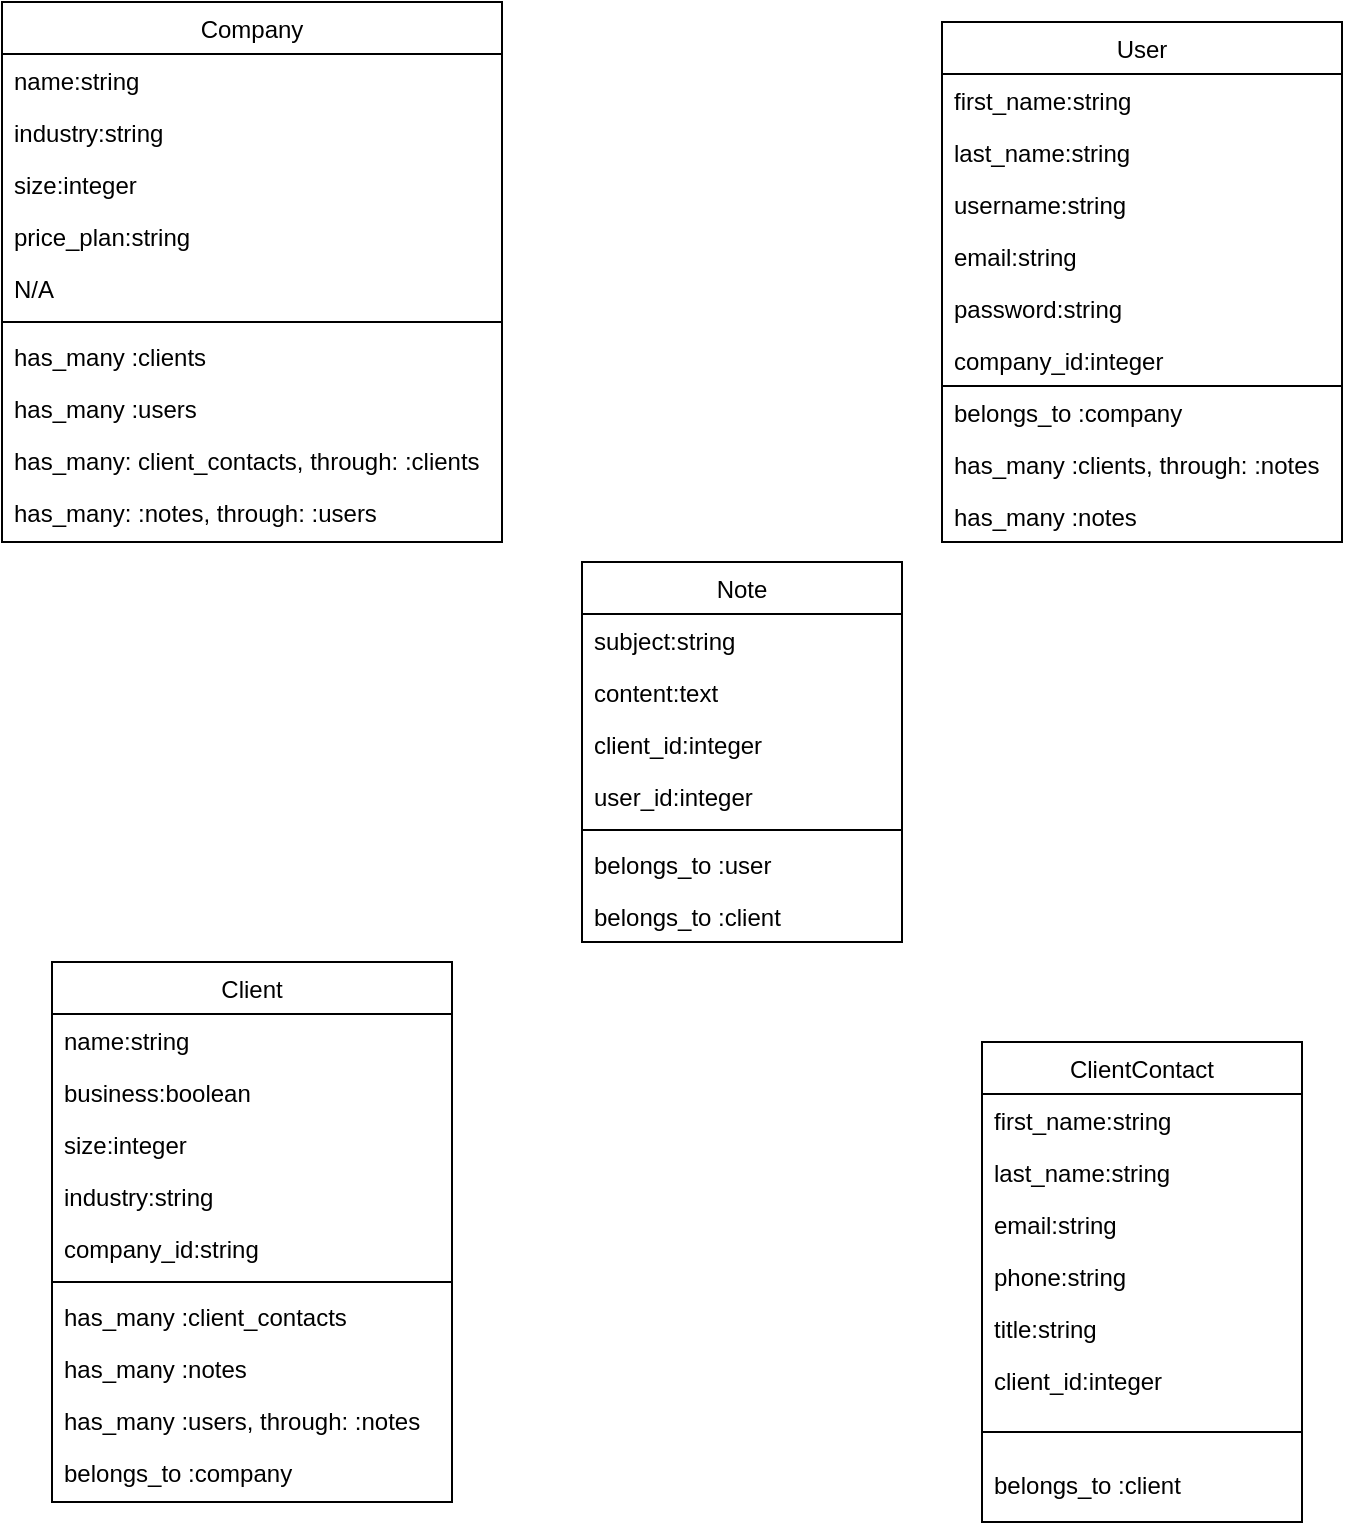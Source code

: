 <mxfile version="14.3.1" type="device"><diagram id="C5RBs43oDa-KdzZeNtuy" name="Page-1"><mxGraphModel dx="1123" dy="806" grid="1" gridSize="10" guides="1" tooltips="1" connect="1" arrows="1" fold="1" page="1" pageScale="1" pageWidth="827" pageHeight="1169" math="0" shadow="0"><root><mxCell id="WIyWlLk6GJQsqaUBKTNV-0"/><mxCell id="WIyWlLk6GJQsqaUBKTNV-1" parent="WIyWlLk6GJQsqaUBKTNV-0"/><mxCell id="zkfFHV4jXpPFQw0GAbJ--17" value="Company" style="swimlane;fontStyle=0;align=center;verticalAlign=top;childLayout=stackLayout;horizontal=1;startSize=26;horizontalStack=0;resizeParent=1;resizeLast=0;collapsible=1;marginBottom=0;rounded=0;shadow=0;strokeWidth=1;" parent="WIyWlLk6GJQsqaUBKTNV-1" vertex="1"><mxGeometry x="50" y="80" width="250" height="270" as="geometry"><mxRectangle x="550" y="140" width="160" height="26" as="alternateBounds"/></mxGeometry></mxCell><mxCell id="zkfFHV4jXpPFQw0GAbJ--18" value="name:string" style="text;align=left;verticalAlign=top;spacingLeft=4;spacingRight=4;overflow=hidden;rotatable=0;points=[[0,0.5],[1,0.5]];portConstraint=eastwest;" parent="zkfFHV4jXpPFQw0GAbJ--17" vertex="1"><mxGeometry y="26" width="250" height="26" as="geometry"/></mxCell><mxCell id="zkfFHV4jXpPFQw0GAbJ--19" value="industry:string" style="text;align=left;verticalAlign=top;spacingLeft=4;spacingRight=4;overflow=hidden;rotatable=0;points=[[0,0.5],[1,0.5]];portConstraint=eastwest;rounded=0;shadow=0;html=0;" parent="zkfFHV4jXpPFQw0GAbJ--17" vertex="1"><mxGeometry y="52" width="250" height="26" as="geometry"/></mxCell><mxCell id="zkfFHV4jXpPFQw0GAbJ--20" value="size:integer" style="text;align=left;verticalAlign=top;spacingLeft=4;spacingRight=4;overflow=hidden;rotatable=0;points=[[0,0.5],[1,0.5]];portConstraint=eastwest;rounded=0;shadow=0;html=0;" parent="zkfFHV4jXpPFQw0GAbJ--17" vertex="1"><mxGeometry y="78" width="250" height="26" as="geometry"/></mxCell><mxCell id="zkfFHV4jXpPFQw0GAbJ--21" value="price_plan:string" style="text;align=left;verticalAlign=top;spacingLeft=4;spacingRight=4;overflow=hidden;rotatable=0;points=[[0,0.5],[1,0.5]];portConstraint=eastwest;rounded=0;shadow=0;html=0;" parent="zkfFHV4jXpPFQw0GAbJ--17" vertex="1"><mxGeometry y="104" width="250" height="26" as="geometry"/></mxCell><mxCell id="zkfFHV4jXpPFQw0GAbJ--22" value="N/A" style="text;align=left;verticalAlign=top;spacingLeft=4;spacingRight=4;overflow=hidden;rotatable=0;points=[[0,0.5],[1,0.5]];portConstraint=eastwest;rounded=0;shadow=0;html=0;" parent="zkfFHV4jXpPFQw0GAbJ--17" vertex="1"><mxGeometry y="130" width="250" height="26" as="geometry"/></mxCell><mxCell id="zkfFHV4jXpPFQw0GAbJ--23" value="" style="line;html=1;strokeWidth=1;align=left;verticalAlign=middle;spacingTop=-1;spacingLeft=3;spacingRight=3;rotatable=0;labelPosition=right;points=[];portConstraint=eastwest;" parent="zkfFHV4jXpPFQw0GAbJ--17" vertex="1"><mxGeometry y="156" width="250" height="8" as="geometry"/></mxCell><mxCell id="zkfFHV4jXpPFQw0GAbJ--24" value="has_many :clients" style="text;align=left;verticalAlign=top;spacingLeft=4;spacingRight=4;overflow=hidden;rotatable=0;points=[[0,0.5],[1,0.5]];portConstraint=eastwest;" parent="zkfFHV4jXpPFQw0GAbJ--17" vertex="1"><mxGeometry y="164" width="250" height="26" as="geometry"/></mxCell><mxCell id="zkfFHV4jXpPFQw0GAbJ--25" value="has_many :users" style="text;align=left;verticalAlign=top;spacingLeft=4;spacingRight=4;overflow=hidden;rotatable=0;points=[[0,0.5],[1,0.5]];portConstraint=eastwest;" parent="zkfFHV4jXpPFQw0GAbJ--17" vertex="1"><mxGeometry y="190" width="250" height="26" as="geometry"/></mxCell><mxCell id="XPWcIXW-0QcyoB0m13ON-38" value="has_many: client_contacts, through: :clients" style="text;align=left;verticalAlign=top;spacingLeft=4;spacingRight=4;overflow=hidden;rotatable=0;points=[[0,0.5],[1,0.5]];portConstraint=eastwest;" vertex="1" parent="zkfFHV4jXpPFQw0GAbJ--17"><mxGeometry y="216" width="250" height="26" as="geometry"/></mxCell><mxCell id="XPWcIXW-0QcyoB0m13ON-39" value="has_many: :notes, through: :users" style="text;align=left;verticalAlign=top;spacingLeft=4;spacingRight=4;overflow=hidden;rotatable=0;points=[[0,0.5],[1,0.5]];portConstraint=eastwest;" vertex="1" parent="zkfFHV4jXpPFQw0GAbJ--17"><mxGeometry y="242" width="250" height="26" as="geometry"/></mxCell><mxCell id="XPWcIXW-0QcyoB0m13ON-2" value="Note" style="swimlane;fontStyle=0;align=center;verticalAlign=top;childLayout=stackLayout;horizontal=1;startSize=26;horizontalStack=0;resizeParent=1;resizeLast=0;collapsible=1;marginBottom=0;rounded=0;shadow=0;strokeWidth=1;" vertex="1" parent="WIyWlLk6GJQsqaUBKTNV-1"><mxGeometry x="340" y="360" width="160" height="190" as="geometry"><mxRectangle x="550" y="140" width="160" height="26" as="alternateBounds"/></mxGeometry></mxCell><mxCell id="XPWcIXW-0QcyoB0m13ON-3" value="subject:string" style="text;align=left;verticalAlign=top;spacingLeft=4;spacingRight=4;overflow=hidden;rotatable=0;points=[[0,0.5],[1,0.5]];portConstraint=eastwest;" vertex="1" parent="XPWcIXW-0QcyoB0m13ON-2"><mxGeometry y="26" width="160" height="26" as="geometry"/></mxCell><mxCell id="XPWcIXW-0QcyoB0m13ON-4" value="content:text" style="text;align=left;verticalAlign=top;spacingLeft=4;spacingRight=4;overflow=hidden;rotatable=0;points=[[0,0.5],[1,0.5]];portConstraint=eastwest;rounded=0;shadow=0;html=0;" vertex="1" parent="XPWcIXW-0QcyoB0m13ON-2"><mxGeometry y="52" width="160" height="26" as="geometry"/></mxCell><mxCell id="XPWcIXW-0QcyoB0m13ON-5" value="client_id:integer" style="text;align=left;verticalAlign=top;spacingLeft=4;spacingRight=4;overflow=hidden;rotatable=0;points=[[0,0.5],[1,0.5]];portConstraint=eastwest;rounded=0;shadow=0;html=0;" vertex="1" parent="XPWcIXW-0QcyoB0m13ON-2"><mxGeometry y="78" width="160" height="26" as="geometry"/></mxCell><mxCell id="XPWcIXW-0QcyoB0m13ON-6" value="user_id:integer" style="text;align=left;verticalAlign=top;spacingLeft=4;spacingRight=4;overflow=hidden;rotatable=0;points=[[0,0.5],[1,0.5]];portConstraint=eastwest;rounded=0;shadow=0;html=0;" vertex="1" parent="XPWcIXW-0QcyoB0m13ON-2"><mxGeometry y="104" width="160" height="26" as="geometry"/></mxCell><mxCell id="XPWcIXW-0QcyoB0m13ON-8" value="" style="line;html=1;strokeWidth=1;align=left;verticalAlign=middle;spacingTop=-1;spacingLeft=3;spacingRight=3;rotatable=0;labelPosition=right;points=[];portConstraint=eastwest;" vertex="1" parent="XPWcIXW-0QcyoB0m13ON-2"><mxGeometry y="130" width="160" height="8" as="geometry"/></mxCell><mxCell id="XPWcIXW-0QcyoB0m13ON-9" value="belongs_to :user" style="text;align=left;verticalAlign=top;spacingLeft=4;spacingRight=4;overflow=hidden;rotatable=0;points=[[0,0.5],[1,0.5]];portConstraint=eastwest;" vertex="1" parent="XPWcIXW-0QcyoB0m13ON-2"><mxGeometry y="138" width="160" height="26" as="geometry"/></mxCell><mxCell id="XPWcIXW-0QcyoB0m13ON-10" value="belongs_to :client" style="text;align=left;verticalAlign=top;spacingLeft=4;spacingRight=4;overflow=hidden;rotatable=0;points=[[0,0.5],[1,0.5]];portConstraint=eastwest;" vertex="1" parent="XPWcIXW-0QcyoB0m13ON-2"><mxGeometry y="164" width="160" height="26" as="geometry"/></mxCell><mxCell id="XPWcIXW-0QcyoB0m13ON-11" value="User" style="swimlane;fontStyle=0;align=center;verticalAlign=top;childLayout=stackLayout;horizontal=1;startSize=26;horizontalStack=0;resizeParent=1;resizeLast=0;collapsible=1;marginBottom=0;rounded=0;shadow=0;strokeWidth=1;" vertex="1" parent="WIyWlLk6GJQsqaUBKTNV-1"><mxGeometry x="520" y="90" width="200" height="260" as="geometry"><mxRectangle x="550" y="140" width="160" height="26" as="alternateBounds"/></mxGeometry></mxCell><mxCell id="XPWcIXW-0QcyoB0m13ON-12" value="first_name:string" style="text;align=left;verticalAlign=top;spacingLeft=4;spacingRight=4;overflow=hidden;rotatable=0;points=[[0,0.5],[1,0.5]];portConstraint=eastwest;" vertex="1" parent="XPWcIXW-0QcyoB0m13ON-11"><mxGeometry y="26" width="200" height="26" as="geometry"/></mxCell><mxCell id="XPWcIXW-0QcyoB0m13ON-13" value="last_name:string" style="text;align=left;verticalAlign=top;spacingLeft=4;spacingRight=4;overflow=hidden;rotatable=0;points=[[0,0.5],[1,0.5]];portConstraint=eastwest;rounded=0;shadow=0;html=0;" vertex="1" parent="XPWcIXW-0QcyoB0m13ON-11"><mxGeometry y="52" width="200" height="26" as="geometry"/></mxCell><mxCell id="XPWcIXW-0QcyoB0m13ON-14" value="username:string" style="text;align=left;verticalAlign=top;spacingLeft=4;spacingRight=4;overflow=hidden;rotatable=0;points=[[0,0.5],[1,0.5]];portConstraint=eastwest;rounded=0;shadow=0;html=0;" vertex="1" parent="XPWcIXW-0QcyoB0m13ON-11"><mxGeometry y="78" width="200" height="26" as="geometry"/></mxCell><mxCell id="XPWcIXW-0QcyoB0m13ON-15" value="email:string" style="text;align=left;verticalAlign=top;spacingLeft=4;spacingRight=4;overflow=hidden;rotatable=0;points=[[0,0.5],[1,0.5]];portConstraint=eastwest;rounded=0;shadow=0;html=0;" vertex="1" parent="XPWcIXW-0QcyoB0m13ON-11"><mxGeometry y="104" width="200" height="26" as="geometry"/></mxCell><mxCell id="XPWcIXW-0QcyoB0m13ON-16" value="password:string" style="text;align=left;verticalAlign=top;spacingLeft=4;spacingRight=4;overflow=hidden;rotatable=0;points=[[0,0.5],[1,0.5]];portConstraint=eastwest;rounded=0;shadow=0;html=0;" vertex="1" parent="XPWcIXW-0QcyoB0m13ON-11"><mxGeometry y="130" width="200" height="26" as="geometry"/></mxCell><mxCell id="XPWcIXW-0QcyoB0m13ON-45" value="company_id:integer" style="text;align=left;verticalAlign=top;spacingLeft=4;spacingRight=4;overflow=hidden;rotatable=0;points=[[0,0.5],[1,0.5]];portConstraint=eastwest;rounded=0;shadow=0;html=0;" vertex="1" parent="XPWcIXW-0QcyoB0m13ON-11"><mxGeometry y="156" width="200" height="26" as="geometry"/></mxCell><mxCell id="XPWcIXW-0QcyoB0m13ON-46" value="" style="endArrow=none;html=1;" edge="1" parent="XPWcIXW-0QcyoB0m13ON-11"><mxGeometry width="50" height="50" relative="1" as="geometry"><mxPoint y="182" as="sourcePoint"/><mxPoint x="200" y="182" as="targetPoint"/></mxGeometry></mxCell><mxCell id="XPWcIXW-0QcyoB0m13ON-52" value="belongs_to :company" style="text;align=left;verticalAlign=top;spacingLeft=4;spacingRight=4;overflow=hidden;rotatable=0;points=[[0,0.5],[1,0.5]];portConstraint=eastwest;" vertex="1" parent="XPWcIXW-0QcyoB0m13ON-11"><mxGeometry y="182" width="200" height="26" as="geometry"/></mxCell><mxCell id="XPWcIXW-0QcyoB0m13ON-51" value="has_many :clients, through: :notes" style="text;align=left;verticalAlign=top;spacingLeft=4;spacingRight=4;overflow=hidden;rotatable=0;points=[[0,0.5],[1,0.5]];portConstraint=eastwest;" vertex="1" parent="XPWcIXW-0QcyoB0m13ON-11"><mxGeometry y="208" width="200" height="26" as="geometry"/></mxCell><mxCell id="XPWcIXW-0QcyoB0m13ON-50" value="has_many :notes" style="text;align=left;verticalAlign=top;spacingLeft=4;spacingRight=4;overflow=hidden;rotatable=0;points=[[0,0.5],[1,0.5]];portConstraint=eastwest;" vertex="1" parent="XPWcIXW-0QcyoB0m13ON-11"><mxGeometry y="234" width="200" height="26" as="geometry"/></mxCell><mxCell id="XPWcIXW-0QcyoB0m13ON-20" value="Client" style="swimlane;fontStyle=0;align=center;verticalAlign=top;childLayout=stackLayout;horizontal=1;startSize=26;horizontalStack=0;resizeParent=1;resizeLast=0;collapsible=1;marginBottom=0;rounded=0;shadow=0;strokeWidth=1;" vertex="1" parent="WIyWlLk6GJQsqaUBKTNV-1"><mxGeometry x="75" y="560" width="200" height="270" as="geometry"><mxRectangle x="550" y="140" width="160" height="26" as="alternateBounds"/></mxGeometry></mxCell><mxCell id="XPWcIXW-0QcyoB0m13ON-21" value="name:string" style="text;align=left;verticalAlign=top;spacingLeft=4;spacingRight=4;overflow=hidden;rotatable=0;points=[[0,0.5],[1,0.5]];portConstraint=eastwest;" vertex="1" parent="XPWcIXW-0QcyoB0m13ON-20"><mxGeometry y="26" width="200" height="26" as="geometry"/></mxCell><mxCell id="XPWcIXW-0QcyoB0m13ON-22" value="business:boolean" style="text;align=left;verticalAlign=top;spacingLeft=4;spacingRight=4;overflow=hidden;rotatable=0;points=[[0,0.5],[1,0.5]];portConstraint=eastwest;rounded=0;shadow=0;html=0;" vertex="1" parent="XPWcIXW-0QcyoB0m13ON-20"><mxGeometry y="52" width="200" height="26" as="geometry"/></mxCell><mxCell id="XPWcIXW-0QcyoB0m13ON-23" value="size:integer" style="text;align=left;verticalAlign=top;spacingLeft=4;spacingRight=4;overflow=hidden;rotatable=0;points=[[0,0.5],[1,0.5]];portConstraint=eastwest;rounded=0;shadow=0;html=0;" vertex="1" parent="XPWcIXW-0QcyoB0m13ON-20"><mxGeometry y="78" width="200" height="26" as="geometry"/></mxCell><mxCell id="XPWcIXW-0QcyoB0m13ON-24" value="industry:string" style="text;align=left;verticalAlign=top;spacingLeft=4;spacingRight=4;overflow=hidden;rotatable=0;points=[[0,0.5],[1,0.5]];portConstraint=eastwest;rounded=0;shadow=0;html=0;" vertex="1" parent="XPWcIXW-0QcyoB0m13ON-20"><mxGeometry y="104" width="200" height="26" as="geometry"/></mxCell><mxCell id="XPWcIXW-0QcyoB0m13ON-25" value="company_id:string" style="text;align=left;verticalAlign=top;spacingLeft=4;spacingRight=4;overflow=hidden;rotatable=0;points=[[0,0.5],[1,0.5]];portConstraint=eastwest;rounded=0;shadow=0;html=0;" vertex="1" parent="XPWcIXW-0QcyoB0m13ON-20"><mxGeometry y="130" width="200" height="26" as="geometry"/></mxCell><mxCell id="XPWcIXW-0QcyoB0m13ON-26" value="" style="line;html=1;strokeWidth=1;align=left;verticalAlign=middle;spacingTop=-1;spacingLeft=3;spacingRight=3;rotatable=0;labelPosition=right;points=[];portConstraint=eastwest;" vertex="1" parent="XPWcIXW-0QcyoB0m13ON-20"><mxGeometry y="156" width="200" height="8" as="geometry"/></mxCell><mxCell id="XPWcIXW-0QcyoB0m13ON-27" value="has_many :client_contacts" style="text;align=left;verticalAlign=top;spacingLeft=4;spacingRight=4;overflow=hidden;rotatable=0;points=[[0,0.5],[1,0.5]];portConstraint=eastwest;" vertex="1" parent="XPWcIXW-0QcyoB0m13ON-20"><mxGeometry y="164" width="200" height="26" as="geometry"/></mxCell><mxCell id="XPWcIXW-0QcyoB0m13ON-28" value="has_many :notes" style="text;align=left;verticalAlign=top;spacingLeft=4;spacingRight=4;overflow=hidden;rotatable=0;points=[[0,0.5],[1,0.5]];portConstraint=eastwest;" vertex="1" parent="XPWcIXW-0QcyoB0m13ON-20"><mxGeometry y="190" width="200" height="26" as="geometry"/></mxCell><mxCell id="XPWcIXW-0QcyoB0m13ON-40" value="has_many :users, through: :notes" style="text;align=left;verticalAlign=top;spacingLeft=4;spacingRight=4;overflow=hidden;rotatable=0;points=[[0,0.5],[1,0.5]];portConstraint=eastwest;" vertex="1" parent="XPWcIXW-0QcyoB0m13ON-20"><mxGeometry y="216" width="200" height="26" as="geometry"/></mxCell><mxCell id="XPWcIXW-0QcyoB0m13ON-41" value="belongs_to :company" style="text;align=left;verticalAlign=top;spacingLeft=4;spacingRight=4;overflow=hidden;rotatable=0;points=[[0,0.5],[1,0.5]];portConstraint=eastwest;" vertex="1" parent="XPWcIXW-0QcyoB0m13ON-20"><mxGeometry y="242" width="200" height="26" as="geometry"/></mxCell><mxCell id="XPWcIXW-0QcyoB0m13ON-29" value="ClientContact" style="swimlane;fontStyle=0;align=center;verticalAlign=top;childLayout=stackLayout;horizontal=1;startSize=26;horizontalStack=0;resizeParent=1;resizeLast=0;collapsible=1;marginBottom=0;rounded=0;shadow=0;strokeWidth=1;" vertex="1" parent="WIyWlLk6GJQsqaUBKTNV-1"><mxGeometry x="540" y="600" width="160" height="240" as="geometry"><mxRectangle x="550" y="140" width="160" height="26" as="alternateBounds"/></mxGeometry></mxCell><mxCell id="XPWcIXW-0QcyoB0m13ON-30" value="first_name:string" style="text;align=left;verticalAlign=top;spacingLeft=4;spacingRight=4;overflow=hidden;rotatable=0;points=[[0,0.5],[1,0.5]];portConstraint=eastwest;" vertex="1" parent="XPWcIXW-0QcyoB0m13ON-29"><mxGeometry y="26" width="160" height="26" as="geometry"/></mxCell><mxCell id="XPWcIXW-0QcyoB0m13ON-31" value="last_name:string" style="text;align=left;verticalAlign=top;spacingLeft=4;spacingRight=4;overflow=hidden;rotatable=0;points=[[0,0.5],[1,0.5]];portConstraint=eastwest;rounded=0;shadow=0;html=0;" vertex="1" parent="XPWcIXW-0QcyoB0m13ON-29"><mxGeometry y="52" width="160" height="26" as="geometry"/></mxCell><mxCell id="XPWcIXW-0QcyoB0m13ON-32" value="email:string" style="text;align=left;verticalAlign=top;spacingLeft=4;spacingRight=4;overflow=hidden;rotatable=0;points=[[0,0.5],[1,0.5]];portConstraint=eastwest;rounded=0;shadow=0;html=0;" vertex="1" parent="XPWcIXW-0QcyoB0m13ON-29"><mxGeometry y="78" width="160" height="26" as="geometry"/></mxCell><mxCell id="XPWcIXW-0QcyoB0m13ON-33" value="phone:string" style="text;align=left;verticalAlign=top;spacingLeft=4;spacingRight=4;overflow=hidden;rotatable=0;points=[[0,0.5],[1,0.5]];portConstraint=eastwest;rounded=0;shadow=0;html=0;" vertex="1" parent="XPWcIXW-0QcyoB0m13ON-29"><mxGeometry y="104" width="160" height="26" as="geometry"/></mxCell><mxCell id="XPWcIXW-0QcyoB0m13ON-34" value="title:string" style="text;align=left;verticalAlign=top;spacingLeft=4;spacingRight=4;overflow=hidden;rotatable=0;points=[[0,0.5],[1,0.5]];portConstraint=eastwest;rounded=0;shadow=0;html=0;" vertex="1" parent="XPWcIXW-0QcyoB0m13ON-29"><mxGeometry y="130" width="160" height="26" as="geometry"/></mxCell><mxCell id="XPWcIXW-0QcyoB0m13ON-43" value="client_id:integer" style="text;align=left;verticalAlign=top;spacingLeft=4;spacingRight=4;overflow=hidden;rotatable=0;points=[[0,0.5],[1,0.5]];portConstraint=eastwest;rounded=0;shadow=0;html=0;" vertex="1" parent="XPWcIXW-0QcyoB0m13ON-29"><mxGeometry y="156" width="160" height="26" as="geometry"/></mxCell><mxCell id="XPWcIXW-0QcyoB0m13ON-35" value="" style="line;html=1;strokeWidth=1;align=left;verticalAlign=middle;spacingTop=-1;spacingLeft=3;spacingRight=3;rotatable=0;labelPosition=right;points=[];portConstraint=eastwest;" vertex="1" parent="XPWcIXW-0QcyoB0m13ON-29"><mxGeometry y="182" width="160" height="26" as="geometry"/></mxCell><mxCell id="XPWcIXW-0QcyoB0m13ON-36" value="belongs_to :client" style="text;align=left;verticalAlign=top;spacingLeft=4;spacingRight=4;overflow=hidden;rotatable=0;points=[[0,0.5],[1,0.5]];portConstraint=eastwest;" vertex="1" parent="XPWcIXW-0QcyoB0m13ON-29"><mxGeometry y="208" width="160" height="32" as="geometry"/></mxCell></root></mxGraphModel></diagram></mxfile>